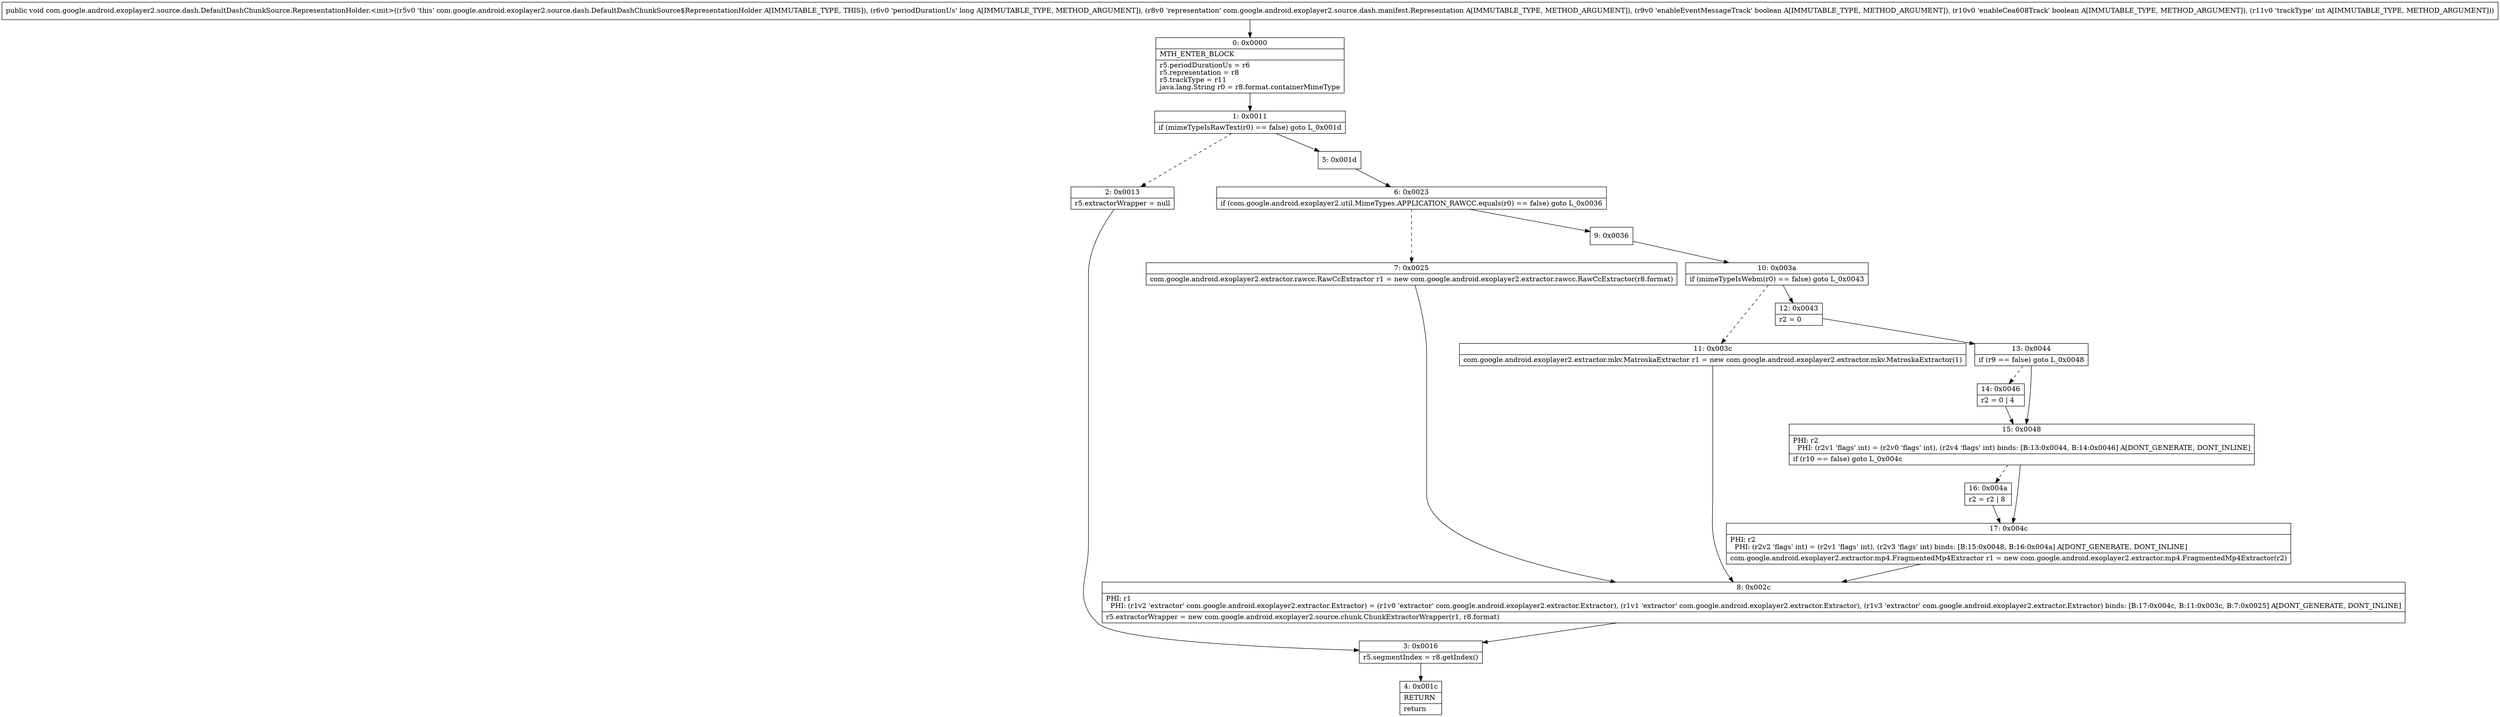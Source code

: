 digraph "CFG forcom.google.android.exoplayer2.source.dash.DefaultDashChunkSource.RepresentationHolder.\<init\>(JLcom\/google\/android\/exoplayer2\/source\/dash\/manifest\/Representation;ZZI)V" {
Node_0 [shape=record,label="{0\:\ 0x0000|MTH_ENTER_BLOCK\l|r5.periodDurationUs = r6\lr5.representation = r8\lr5.trackType = r11\ljava.lang.String r0 = r8.format.containerMimeType\l}"];
Node_1 [shape=record,label="{1\:\ 0x0011|if (mimeTypeIsRawText(r0) == false) goto L_0x001d\l}"];
Node_2 [shape=record,label="{2\:\ 0x0013|r5.extractorWrapper = null\l}"];
Node_3 [shape=record,label="{3\:\ 0x0016|r5.segmentIndex = r8.getIndex()\l}"];
Node_4 [shape=record,label="{4\:\ 0x001c|RETURN\l|return\l}"];
Node_5 [shape=record,label="{5\:\ 0x001d}"];
Node_6 [shape=record,label="{6\:\ 0x0023|if (com.google.android.exoplayer2.util.MimeTypes.APPLICATION_RAWCC.equals(r0) == false) goto L_0x0036\l}"];
Node_7 [shape=record,label="{7\:\ 0x0025|com.google.android.exoplayer2.extractor.rawcc.RawCcExtractor r1 = new com.google.android.exoplayer2.extractor.rawcc.RawCcExtractor(r8.format)\l}"];
Node_8 [shape=record,label="{8\:\ 0x002c|PHI: r1 \l  PHI: (r1v2 'extractor' com.google.android.exoplayer2.extractor.Extractor) = (r1v0 'extractor' com.google.android.exoplayer2.extractor.Extractor), (r1v1 'extractor' com.google.android.exoplayer2.extractor.Extractor), (r1v3 'extractor' com.google.android.exoplayer2.extractor.Extractor) binds: [B:17:0x004c, B:11:0x003c, B:7:0x0025] A[DONT_GENERATE, DONT_INLINE]\l|r5.extractorWrapper = new com.google.android.exoplayer2.source.chunk.ChunkExtractorWrapper(r1, r8.format)\l}"];
Node_9 [shape=record,label="{9\:\ 0x0036}"];
Node_10 [shape=record,label="{10\:\ 0x003a|if (mimeTypeIsWebm(r0) == false) goto L_0x0043\l}"];
Node_11 [shape=record,label="{11\:\ 0x003c|com.google.android.exoplayer2.extractor.mkv.MatroskaExtractor r1 = new com.google.android.exoplayer2.extractor.mkv.MatroskaExtractor(1)\l}"];
Node_12 [shape=record,label="{12\:\ 0x0043|r2 = 0\l}"];
Node_13 [shape=record,label="{13\:\ 0x0044|if (r9 == false) goto L_0x0048\l}"];
Node_14 [shape=record,label="{14\:\ 0x0046|r2 = 0 \| 4\l}"];
Node_15 [shape=record,label="{15\:\ 0x0048|PHI: r2 \l  PHI: (r2v1 'flags' int) = (r2v0 'flags' int), (r2v4 'flags' int) binds: [B:13:0x0044, B:14:0x0046] A[DONT_GENERATE, DONT_INLINE]\l|if (r10 == false) goto L_0x004c\l}"];
Node_16 [shape=record,label="{16\:\ 0x004a|r2 = r2 \| 8\l}"];
Node_17 [shape=record,label="{17\:\ 0x004c|PHI: r2 \l  PHI: (r2v2 'flags' int) = (r2v1 'flags' int), (r2v3 'flags' int) binds: [B:15:0x0048, B:16:0x004a] A[DONT_GENERATE, DONT_INLINE]\l|com.google.android.exoplayer2.extractor.mp4.FragmentedMp4Extractor r1 = new com.google.android.exoplayer2.extractor.mp4.FragmentedMp4Extractor(r2)\l}"];
MethodNode[shape=record,label="{public void com.google.android.exoplayer2.source.dash.DefaultDashChunkSource.RepresentationHolder.\<init\>((r5v0 'this' com.google.android.exoplayer2.source.dash.DefaultDashChunkSource$RepresentationHolder A[IMMUTABLE_TYPE, THIS]), (r6v0 'periodDurationUs' long A[IMMUTABLE_TYPE, METHOD_ARGUMENT]), (r8v0 'representation' com.google.android.exoplayer2.source.dash.manifest.Representation A[IMMUTABLE_TYPE, METHOD_ARGUMENT]), (r9v0 'enableEventMessageTrack' boolean A[IMMUTABLE_TYPE, METHOD_ARGUMENT]), (r10v0 'enableCea608Track' boolean A[IMMUTABLE_TYPE, METHOD_ARGUMENT]), (r11v0 'trackType' int A[IMMUTABLE_TYPE, METHOD_ARGUMENT])) }"];
MethodNode -> Node_0;
Node_0 -> Node_1;
Node_1 -> Node_2[style=dashed];
Node_1 -> Node_5;
Node_2 -> Node_3;
Node_3 -> Node_4;
Node_5 -> Node_6;
Node_6 -> Node_7[style=dashed];
Node_6 -> Node_9;
Node_7 -> Node_8;
Node_8 -> Node_3;
Node_9 -> Node_10;
Node_10 -> Node_11[style=dashed];
Node_10 -> Node_12;
Node_11 -> Node_8;
Node_12 -> Node_13;
Node_13 -> Node_14[style=dashed];
Node_13 -> Node_15;
Node_14 -> Node_15;
Node_15 -> Node_16[style=dashed];
Node_15 -> Node_17;
Node_16 -> Node_17;
Node_17 -> Node_8;
}

